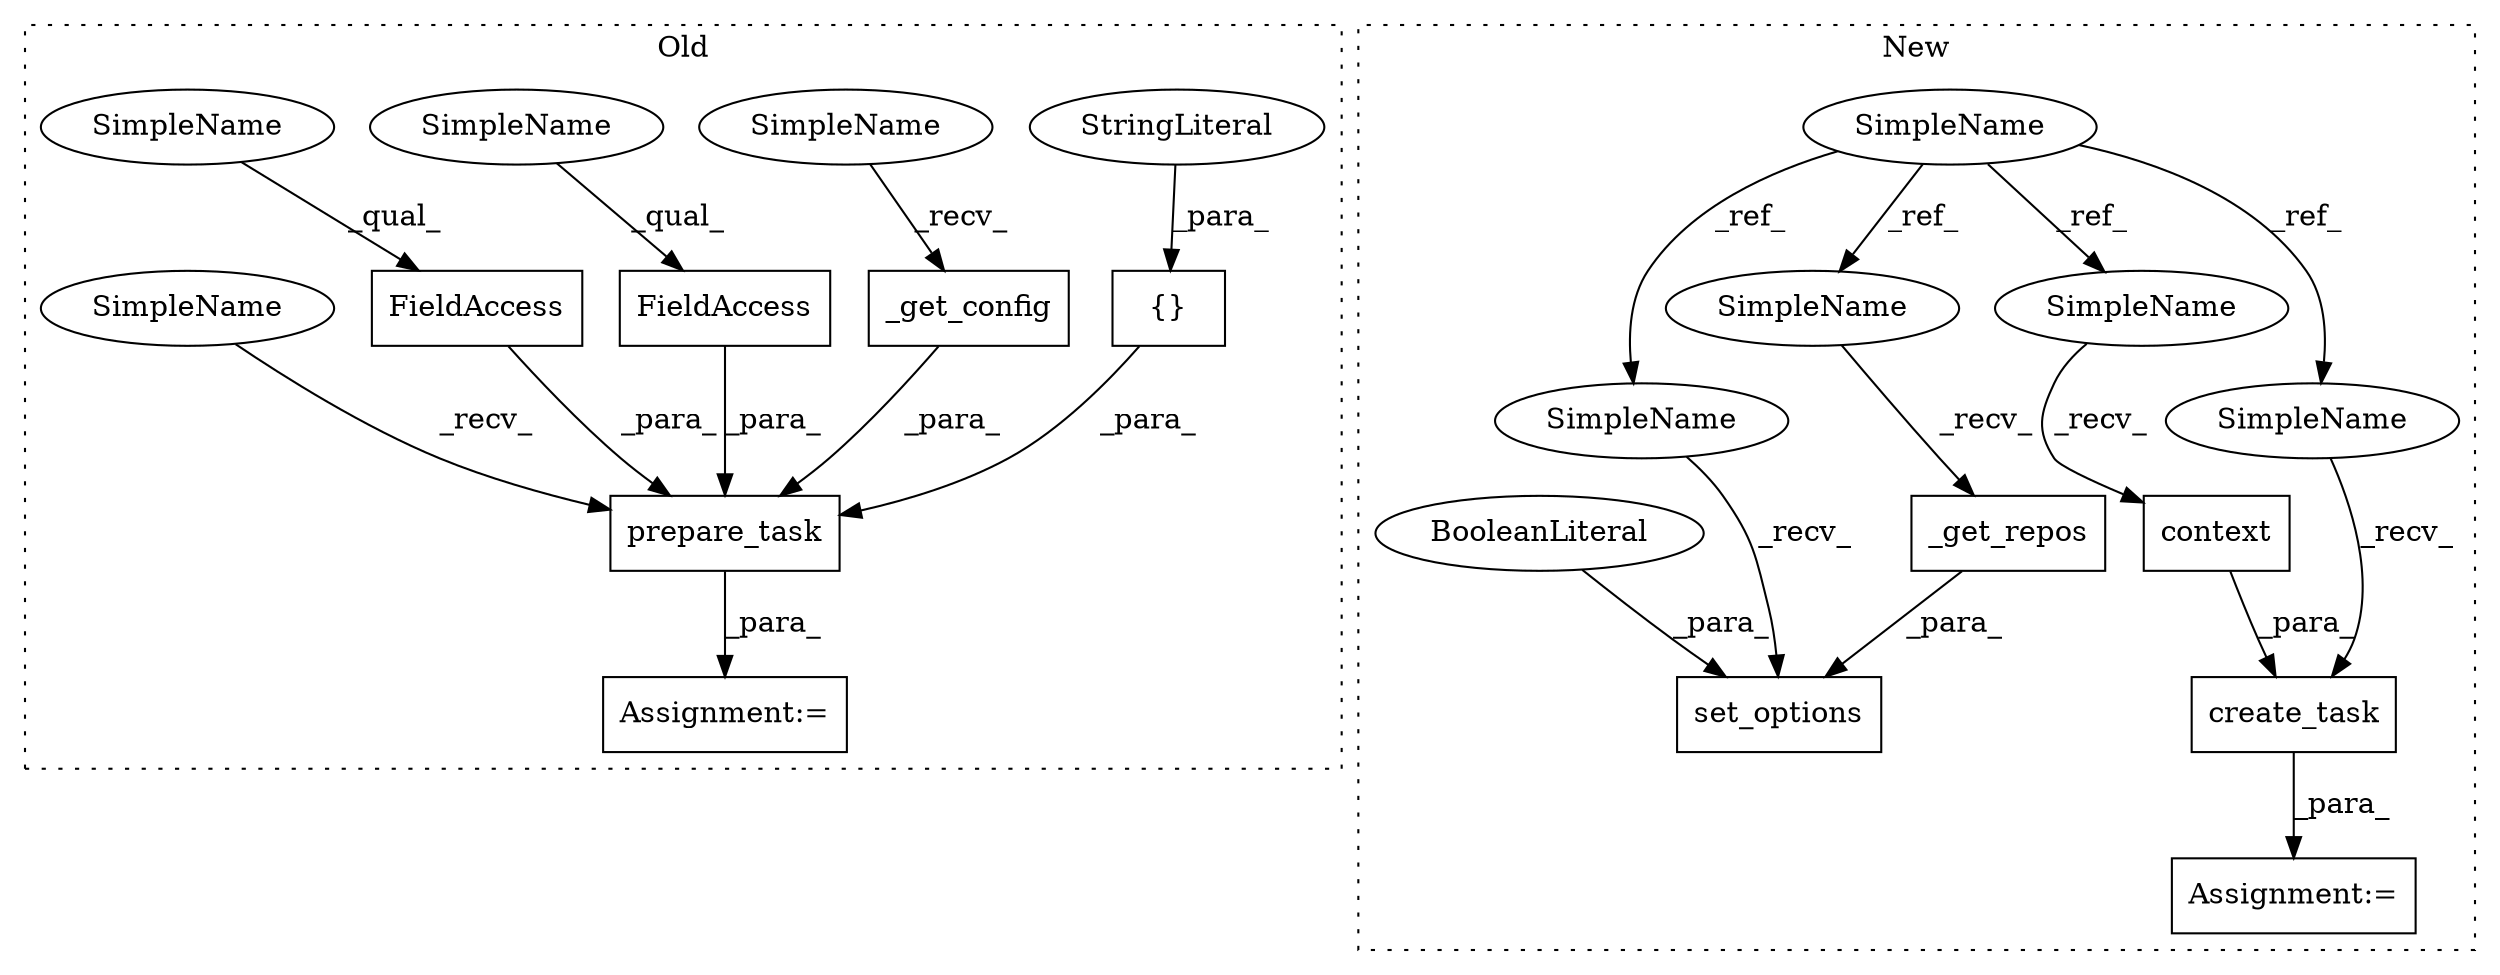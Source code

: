digraph G {
subgraph cluster0 {
1 [label="prepare_task" a="32" s="7681,7836" l="13,1" shape="box"];
4 [label="FieldAccess" a="22" s="7792" l="22" shape="box"];
5 [label="FieldAccess" a="22" s="7775" l="16" shape="box"];
7 [label="{}" a="4" s="7725,7773" l="1,1" shape="box"];
9 [label="Assignment:=" a="7" s="7675" l="1" shape="box"];
12 [label="StringLiteral" a="45" s="7745" l="28" shape="ellipse"];
13 [label="_get_config" a="32" s="7699" l="13" shape="box"];
19 [label="SimpleName" a="42" s="7694" l="4" shape="ellipse"];
20 [label="SimpleName" a="42" s="7792" l="4" shape="ellipse"];
21 [label="SimpleName" a="42" s="7775" l="4" shape="ellipse"];
22 [label="SimpleName" a="42" s="7676" l="4" shape="ellipse"];
label = "Old";
style="dotted";
}
subgraph cluster1 {
2 [label="create_task" a="32" s="7414,7467" l="12,1" shape="box"];
3 [label="SimpleName" a="42" s="7241" l="4" shape="ellipse"];
6 [label="context" a="32" s="7431,7466" l="8,1" shape="box"];
8 [label="Assignment:=" a="7" s="7408" l="1" shape="box"];
10 [label="set_options" a="32" s="7360,7397" l="12,1" shape="box"];
11 [label="BooleanLiteral" a="9" s="7372" l="5" shape="ellipse"];
14 [label="_get_repos" a="32" s="7385" l="12" shape="box"];
15 [label="SimpleName" a="42" s="7380" l="4" shape="ellipse"];
16 [label="SimpleName" a="42" s="7409" l="4" shape="ellipse"];
17 [label="SimpleName" a="42" s="7355" l="4" shape="ellipse"];
18 [label="SimpleName" a="42" s="7426" l="4" shape="ellipse"];
label = "New";
style="dotted";
}
1 -> 9 [label="_para_"];
2 -> 8 [label="_para_"];
3 -> 18 [label="_ref_"];
3 -> 15 [label="_ref_"];
3 -> 17 [label="_ref_"];
3 -> 16 [label="_ref_"];
4 -> 1 [label="_para_"];
5 -> 1 [label="_para_"];
6 -> 2 [label="_para_"];
7 -> 1 [label="_para_"];
11 -> 10 [label="_para_"];
12 -> 7 [label="_para_"];
13 -> 1 [label="_para_"];
14 -> 10 [label="_para_"];
15 -> 14 [label="_recv_"];
16 -> 2 [label="_recv_"];
17 -> 10 [label="_recv_"];
18 -> 6 [label="_recv_"];
19 -> 13 [label="_recv_"];
20 -> 4 [label="_qual_"];
21 -> 5 [label="_qual_"];
22 -> 1 [label="_recv_"];
}